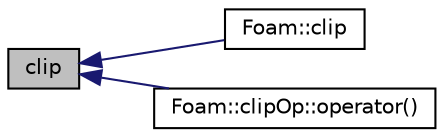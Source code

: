 digraph "clip"
{
  bgcolor="transparent";
  edge [fontname="Helvetica",fontsize="10",labelfontname="Helvetica",labelfontsize="10"];
  node [fontname="Helvetica",fontsize="10",shape=record];
  rankdir="LR";
  Node1 [label="clip",height=0.2,width=0.4,color="black", fillcolor="grey75", style="filled" fontcolor="black"];
  Node1 -> Node2 [dir="back",color="midnightblue",fontsize="10",style="solid",fontname="Helvetica"];
  Node2 [label="Foam::clip",height=0.2,width=0.4,color="black",URL="$namespaceFoam.html#a8bacd675a6cfbd52196393ed1c07dd7e",tooltip="Return the value after clipping by the min/max limiter. "];
  Node1 -> Node3 [dir="back",color="midnightblue",fontsize="10",style="solid",fontname="Helvetica"];
  Node3 [label="Foam::clipOp::operator()",height=0.2,width=0.4,color="black",URL="$structFoam_1_1clipOp.html#a1cc171ac5f9acf5eca1e96e4641e8067"];
}
